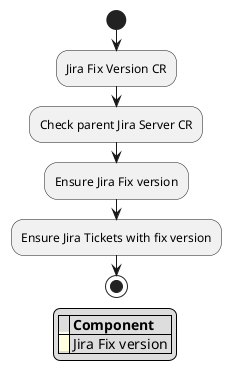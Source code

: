 @startuml
start
:Jira Fix Version CR;
:Check parent Jira Server CR;
:Ensure Jira Fix version;
:Ensure Jira Tickets with fix version;
stop

legend
|= |= Component |
|<back:#lightyellow>   </back>| Jira Fix version |
endlegend
@enduml